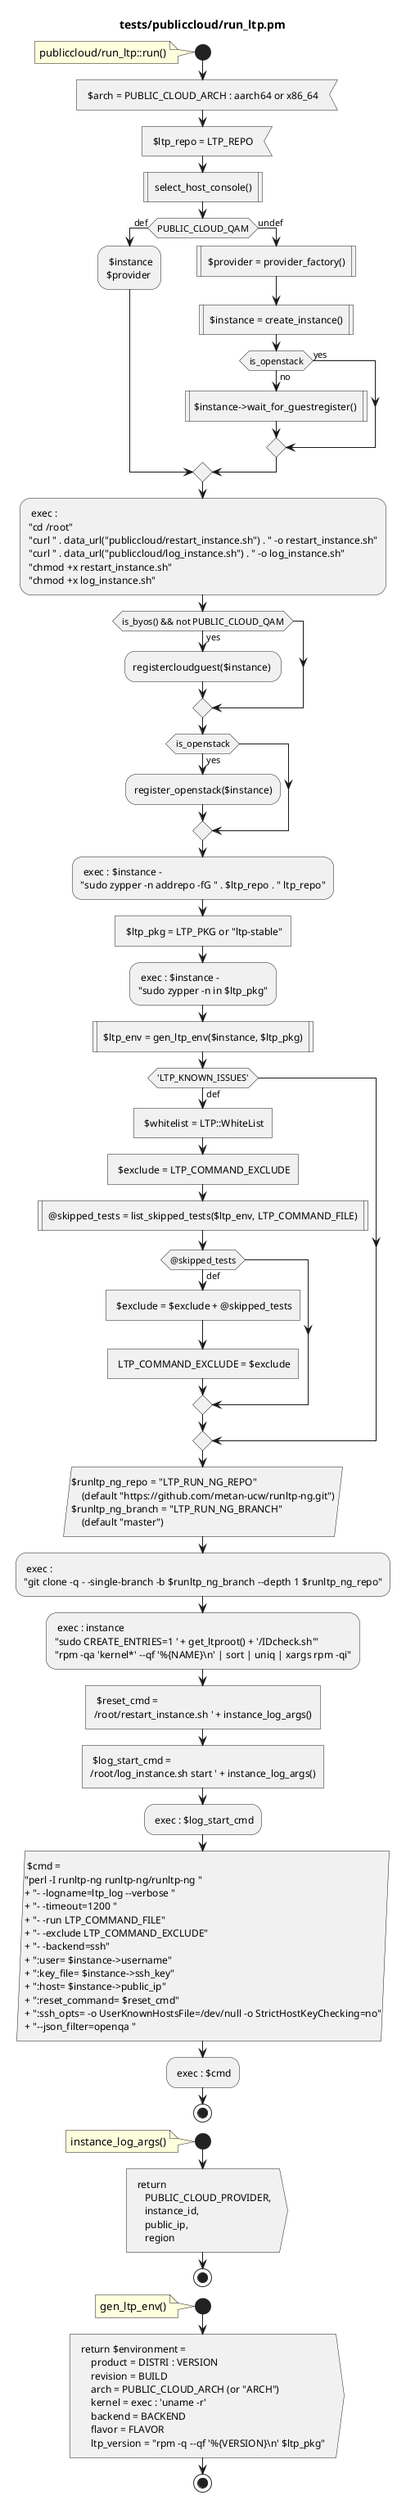 @startuml

title tests/publiccloud/run_ltp.pm

' # SUSE's openQA tests
' #
' # Copyright 2018-2021 SUSE LLC
' # SPDX-License-Identifier: FSFAP
' 
' # Package: perl-base ltp
' # Summary: Use perl script to run LTP on public cloud
' #
' # Maintainer: Clemens Famulla-Conrad <cfamullaconrad@suse.de>, qa-c team <qa-c@suse.de>
' 


' ========
' Description:
'  UML metalanguage convertion of the test code in:
'  https://github.com/os-autoinst/os-autoinst-distri-opensuse/blob/master/tests/publiccloud/run_ltp.pm

' Author: Maurizio Dati - mdati@suse.com
' =========

' !pragma useVerticalIf on

' Legend: 
' (def)   = parameter is defined has a value
' (undef) = parameter undefined or empty

'======

start
note
    publiccloud/run_ltp::run()
end note

' sub run {
'     my ($self, $args) = @_;
    : $arch = PUBLIC_CLOUD_ARCH : aarch64 or x86_64 <

    : $ltp_repo = LTP_REPO <
'       default https://download.opensuse.org/repositories/benchmark:/ltp:/stable/ + version

'     my $provider;
'     my $instance;
' 
    : select_host_console() |
' 
    if (PUBLIC_CLOUD_QAM) then (def)
        : $instance
        $provider; 
    else (undef)
        : $provider = provider_factory() |
        : $instance = create_instance() |
        if (is_openstack) then (yes)
        else (no)
            :$instance->wait_for_guestregister() |
        endif
    endif
 
    : exec :  
    "cd /root"
    "curl " . data_url("publiccloud/restart_instance.sh") . " -o restart_instance.sh"
    "curl " . data_url("publiccloud/log_instance.sh") . " -o log_instance.sh"
    "chmod +x restart_instance.sh"
    "chmod +x log_instance.sh";

    if (is_byos() && not PUBLIC_CLOUD_QAM) then (yes)
        :registercloudguest($instance) ;
    endif

    if (is_openstack) then (yes)
        :register_openstack($instance);
    endif
    
    : exec : $instance - 
    "sudo zypper -n addrepo -fG " . $ltp_repo . " ltp_repo";
    : $ltp_pkg = LTP_PKG or "ltp-stable"]
    : exec : $instance - 
    "sudo zypper -n in $ltp_pkg";

    : $ltp_env = gen_ltp_env($instance, $ltp_pkg) |
    
    ' # Use lib/LTP/WhiteList module to exclude tests
    if ('LTP_KNOWN_ISSUES') then (def)
        : $whitelist = LTP::WhiteList]
        : $exclude = LTP_COMMAND_EXCLUDE]
        : @skipped_tests = list_skipped_tests($ltp_env, LTP_COMMAND_FILE) |
        if (@skipped_tests) then (def)
            : $exclude = $exclude + @skipped_tests]
            : LTP_COMMAND_EXCLUDE = $exclude]
        endif
    endif

    :$runltp_ng_repo = "LTP_RUN_NG_REPO" 
        (default "https://github.com/metan-ucw/runltp-ng.git")
    $runltp_ng_branch = "LTP_RUN_NG_BRANCH" 
        (default "master") /

    : exec :
    "git clone -q - -single-branch -b $runltp_ng_branch --depth 1 $runltp_ng_repo";
    : exec : instance
    "sudo CREATE_ENTRIES=1 ' + get_ltproot() + '/IDcheck.sh'"
    "rpm -qa 'kernel*' --qf '%{NAME}\n' | sort | uniq | xargs rpm -qi";

    : $reset_cmd =  
    /root/restart_instance.sh ' + instance_log_args()]
    : $log_start_cmd = 
    /root/log_instance.sh start ' + instance_log_args()]

    : exec : $log_start_cmd;

    : $cmd =
    "perl -I runltp-ng runltp-ng/runltp-ng "
    + "- -logname=ltp_log --verbose "
    + "- -timeout=1200 "
    + "- -run LTP_COMMAND_FILE"
    + "- -exclude LTP_COMMAND_EXCLUDE" 
    + "- -backend=ssh"
    + ":user= $instance->username"
    + ":key_file= $instance->ssh_key"
    + ":host= $instance->public_ip"
    + ":reset_command= $reset_cmd"
    + ":ssh_opts= -o UserKnownHostsFile=/dev/null -o StrictHostKeyChecking=no"
    + "--json_filter=openqa " /

    : exec : $cmd;

stop

'======

start
note
    instance_log_args()
end note

    : return 
        PUBLIC_CLOUD_PROVIDER,
        instance_id,
        public_ip,
        region >
' }
stop

'======

start
note
    gen_ltp_env()
end note

    : return $environment = 
         product = DISTRI : VERSION
         revision = BUILD
         arch = PUBLIC_CLOUD_ARCH (or "ARCH")
         kernel = exec : 'uname -r'
         backend = BACKEND
         flavor = FLAVOR
         ltp_version = "rpm -q --qf '%{VERSION}\n' $ltp_pkg" >

'     record_info("LTP Environment", Dumper($environment);
stop

' 1;
' 
' =head1 Discussion
' 
' Test module to run LTP test on publiccloud. The test run on a local qemu instance
' and connect to the CSP instance using SSH. This is done via the run_ltp_ssh.pl script.
' 
' =head1 Configuration
' 
' =head2 LTP_COMMAND_FILE
' 
' The LTP test command file (e.g. syscalls, cve)
' 
' =head2 LTP_COMMAND_EXCLUDE
' 
' This regex is used to exclude tests from command file.
' 
' =head2 LTP_REPO
' 
' The repo which will be added and is used to install LTP package.
' 
' =head2 LTP_KNOWN_ISSUES
' 
' Used to specify a url for a json file with well known LTP issues. If an error occur
' which is listed, then the result is overwritten with softfailure.
' 
' =head2 PUBLIC_CLOUD_LTP
' 
' If set, this test module is added to the job.
' 
' =head2 PUBLIC_CLOUD_PROVIDER
' 
' The type of the CSP (e.g. AZURE, EC2)
' 
' =head2 PUBLIC_CLOUD_IMAGE_LOCATION
' 
' The URL where the image gets downloaded from. The name of the image gets extracted
' from this URL.
' 
' =head2 PUBLIC_CLOUD_KEY_ID
' 
' The CSP credentials key-id to used to access API.
' 
' =head2 PUBLIC_CLOUD_KEY_SECRET
' 
' The CSP credentials secret used to access API.
' 
' =head2 PUBLIC_CLOUD_REGION
' 
' The region to use. (default-azure: westeurope, default-ec2: eu-central-1)
' 
' =head2 PUBLIC_CLOUD_AZURE_TENANT_ID
' 
' This is B<only for azure> and used to create the service account file.
' 
' =cut
' 
